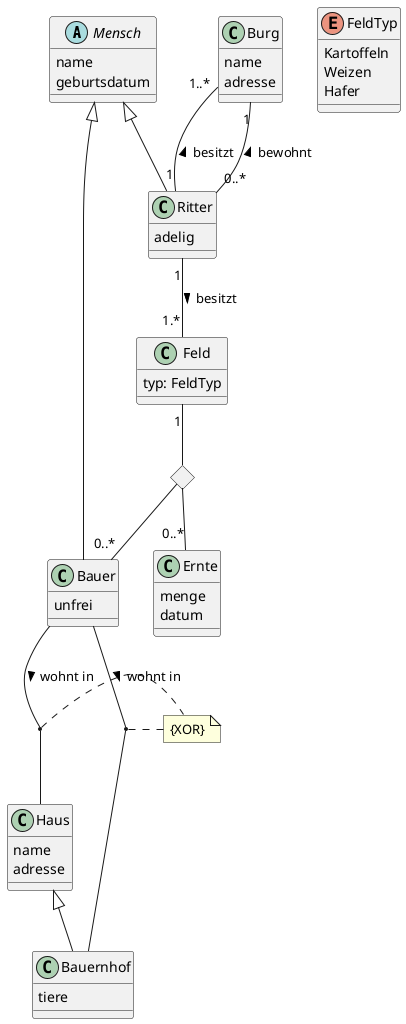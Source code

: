@startuml 4

skinparam classAttributeIconSize 0

abstract class Mensch {
    name
    geburtsdatum
}

class Ritter extends Mensch {
    adelig
}

class Bauer extends Mensch {
    unfrei
}

class Burg {
    name
    adresse
}

enum FeldTyp {
    Kartoffeln
    Weizen
    Hafer
}

class Feld {
    typ: FeldTyp
}

class Ernte {
    menge
    datum
}

class Haus {
    name
    adresse
}

class Bauernhof extends Haus {
    tiere
}

Burg "1..*" -- "1" Ritter: besitzt <
Burg "1" -- "0..*" Ritter: bewohnt <

Ritter "1" -- "1.*" Feld: besitzt >

<> diamond
Feld "1" -- diamond
diamond -- "0..*" Ernte
diamond -- "0..*" Bauer

Bauer -- Haus: wohnt in >
Bauer -- Bauernhof: wohnt in >

note "{XOR}" as xor
(Bauer, Haus) . xor
(Bauer, Bauernhof) . xor



@enduml
